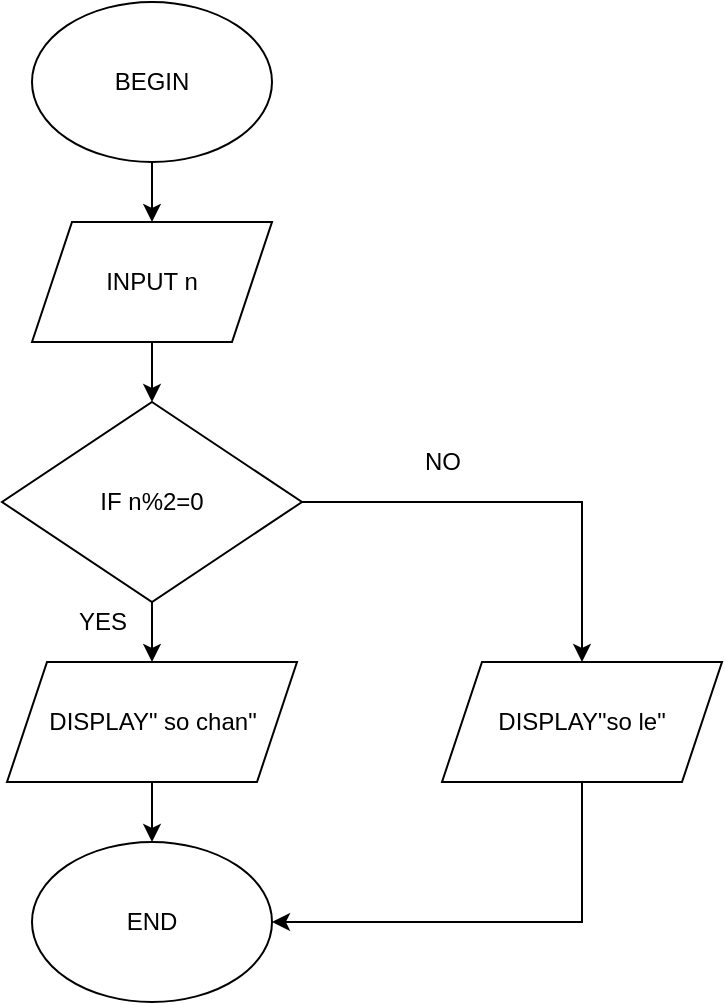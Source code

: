 <mxfile version="16.6.4" type="device"><diagram id="l5s6hPRCxGI-s25mOGpj" name="Page-1"><mxGraphModel dx="824" dy="476" grid="1" gridSize="10" guides="1" tooltips="1" connect="1" arrows="1" fold="1" page="1" pageScale="1" pageWidth="827" pageHeight="1169" math="0" shadow="0"><root><mxCell id="0"/><mxCell id="1" parent="0"/><mxCell id="LOHo4xMHPdCr2KDXgpXb-15" style="edgeStyle=orthogonalEdgeStyle;rounded=0;orthogonalLoop=1;jettySize=auto;html=1;entryX=0.5;entryY=0;entryDx=0;entryDy=0;" edge="1" parent="1" source="LOHo4xMHPdCr2KDXgpXb-1" target="LOHo4xMHPdCr2KDXgpXb-7"><mxGeometry relative="1" as="geometry"/></mxCell><mxCell id="LOHo4xMHPdCr2KDXgpXb-1" value="&lt;font style=&quot;vertical-align: inherit&quot;&gt;&lt;font style=&quot;vertical-align: inherit&quot;&gt;BEGIN&lt;/font&gt;&lt;/font&gt;" style="ellipse;whiteSpace=wrap;html=1;" vertex="1" parent="1"><mxGeometry x="125" y="40" width="120" height="80" as="geometry"/></mxCell><mxCell id="LOHo4xMHPdCr2KDXgpXb-8" value="" style="edgeStyle=orthogonalEdgeStyle;rounded=0;orthogonalLoop=1;jettySize=auto;html=1;" edge="1" parent="1" source="LOHo4xMHPdCr2KDXgpXb-3" target="LOHo4xMHPdCr2KDXgpXb-4"><mxGeometry relative="1" as="geometry"/></mxCell><mxCell id="LOHo4xMHPdCr2KDXgpXb-11" style="edgeStyle=orthogonalEdgeStyle;rounded=0;orthogonalLoop=1;jettySize=auto;html=1;entryX=0.5;entryY=0;entryDx=0;entryDy=0;" edge="1" parent="1" source="LOHo4xMHPdCr2KDXgpXb-3" target="LOHo4xMHPdCr2KDXgpXb-6"><mxGeometry relative="1" as="geometry"/></mxCell><mxCell id="LOHo4xMHPdCr2KDXgpXb-3" value="IF n%2=0" style="rhombus;whiteSpace=wrap;html=1;" vertex="1" parent="1"><mxGeometry x="110" y="240" width="150" height="100" as="geometry"/></mxCell><mxCell id="LOHo4xMHPdCr2KDXgpXb-12" style="edgeStyle=orthogonalEdgeStyle;rounded=0;orthogonalLoop=1;jettySize=auto;html=1;entryX=0.5;entryY=0;entryDx=0;entryDy=0;" edge="1" parent="1" source="LOHo4xMHPdCr2KDXgpXb-4" target="LOHo4xMHPdCr2KDXgpXb-5"><mxGeometry relative="1" as="geometry"/></mxCell><mxCell id="LOHo4xMHPdCr2KDXgpXb-4" value="DISPLAY&quot; so chan&quot;" style="shape=parallelogram;perimeter=parallelogramPerimeter;whiteSpace=wrap;html=1;fixedSize=1;" vertex="1" parent="1"><mxGeometry x="112.5" y="370" width="145" height="60" as="geometry"/></mxCell><mxCell id="LOHo4xMHPdCr2KDXgpXb-5" value="END" style="ellipse;whiteSpace=wrap;html=1;" vertex="1" parent="1"><mxGeometry x="125" y="460" width="120" height="80" as="geometry"/></mxCell><mxCell id="LOHo4xMHPdCr2KDXgpXb-13" style="edgeStyle=orthogonalEdgeStyle;rounded=0;orthogonalLoop=1;jettySize=auto;html=1;entryX=1;entryY=0.5;entryDx=0;entryDy=0;" edge="1" parent="1" source="LOHo4xMHPdCr2KDXgpXb-6" target="LOHo4xMHPdCr2KDXgpXb-5"><mxGeometry relative="1" as="geometry"><Array as="points"><mxPoint x="400" y="500"/></Array></mxGeometry></mxCell><mxCell id="LOHo4xMHPdCr2KDXgpXb-6" value="DISPLAY&quot;so le&quot;" style="shape=parallelogram;perimeter=parallelogramPerimeter;whiteSpace=wrap;html=1;fixedSize=1;" vertex="1" parent="1"><mxGeometry x="330" y="370" width="140" height="60" as="geometry"/></mxCell><mxCell id="LOHo4xMHPdCr2KDXgpXb-14" style="edgeStyle=orthogonalEdgeStyle;rounded=0;orthogonalLoop=1;jettySize=auto;html=1;entryX=0.5;entryY=0;entryDx=0;entryDy=0;" edge="1" parent="1" source="LOHo4xMHPdCr2KDXgpXb-7" target="LOHo4xMHPdCr2KDXgpXb-3"><mxGeometry relative="1" as="geometry"/></mxCell><mxCell id="LOHo4xMHPdCr2KDXgpXb-7" value="INPUT n" style="shape=parallelogram;perimeter=parallelogramPerimeter;whiteSpace=wrap;html=1;fixedSize=1;" vertex="1" parent="1"><mxGeometry x="125" y="150" width="120" height="60" as="geometry"/></mxCell><mxCell id="LOHo4xMHPdCr2KDXgpXb-16" value="YES" style="text;html=1;align=center;verticalAlign=middle;resizable=0;points=[];autosize=1;strokeColor=none;fillColor=none;" vertex="1" parent="1"><mxGeometry x="140" y="340" width="40" height="20" as="geometry"/></mxCell><mxCell id="LOHo4xMHPdCr2KDXgpXb-17" value="NO" style="text;html=1;align=center;verticalAlign=middle;resizable=0;points=[];autosize=1;strokeColor=none;fillColor=none;" vertex="1" parent="1"><mxGeometry x="315" y="260" width="30" height="20" as="geometry"/></mxCell></root></mxGraphModel></diagram></mxfile>